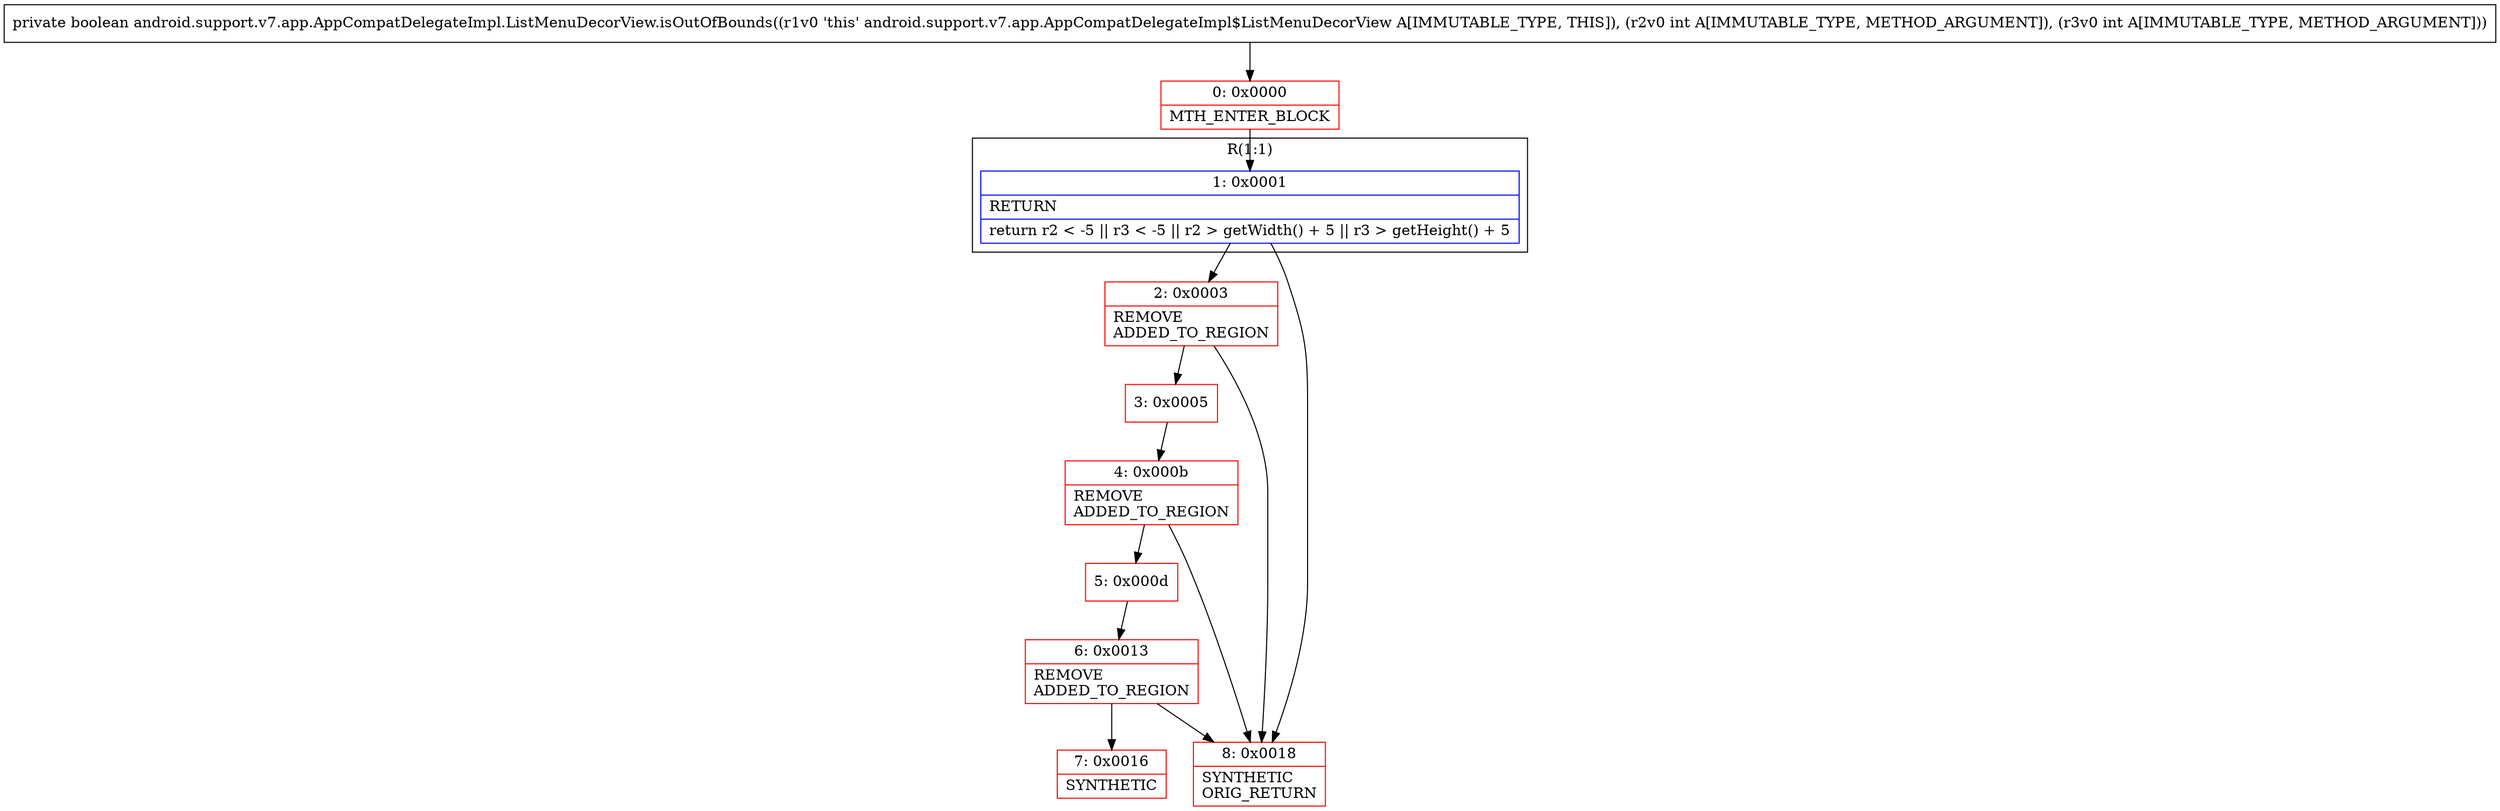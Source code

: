 digraph "CFG forandroid.support.v7.app.AppCompatDelegateImpl.ListMenuDecorView.isOutOfBounds(II)Z" {
subgraph cluster_Region_49447772 {
label = "R(1:1)";
node [shape=record,color=blue];
Node_1 [shape=record,label="{1\:\ 0x0001|RETURN\l|return r2 \< \-5 \|\| r3 \< \-5 \|\| r2 \> getWidth() + 5 \|\| r3 \> getHeight() + 5\l}"];
}
Node_0 [shape=record,color=red,label="{0\:\ 0x0000|MTH_ENTER_BLOCK\l}"];
Node_2 [shape=record,color=red,label="{2\:\ 0x0003|REMOVE\lADDED_TO_REGION\l}"];
Node_3 [shape=record,color=red,label="{3\:\ 0x0005}"];
Node_4 [shape=record,color=red,label="{4\:\ 0x000b|REMOVE\lADDED_TO_REGION\l}"];
Node_5 [shape=record,color=red,label="{5\:\ 0x000d}"];
Node_6 [shape=record,color=red,label="{6\:\ 0x0013|REMOVE\lADDED_TO_REGION\l}"];
Node_7 [shape=record,color=red,label="{7\:\ 0x0016|SYNTHETIC\l}"];
Node_8 [shape=record,color=red,label="{8\:\ 0x0018|SYNTHETIC\lORIG_RETURN\l}"];
MethodNode[shape=record,label="{private boolean android.support.v7.app.AppCompatDelegateImpl.ListMenuDecorView.isOutOfBounds((r1v0 'this' android.support.v7.app.AppCompatDelegateImpl$ListMenuDecorView A[IMMUTABLE_TYPE, THIS]), (r2v0 int A[IMMUTABLE_TYPE, METHOD_ARGUMENT]), (r3v0 int A[IMMUTABLE_TYPE, METHOD_ARGUMENT])) }"];
MethodNode -> Node_0;
Node_1 -> Node_2;
Node_1 -> Node_8;
Node_0 -> Node_1;
Node_2 -> Node_3;
Node_2 -> Node_8;
Node_3 -> Node_4;
Node_4 -> Node_5;
Node_4 -> Node_8;
Node_5 -> Node_6;
Node_6 -> Node_7;
Node_6 -> Node_8;
}

